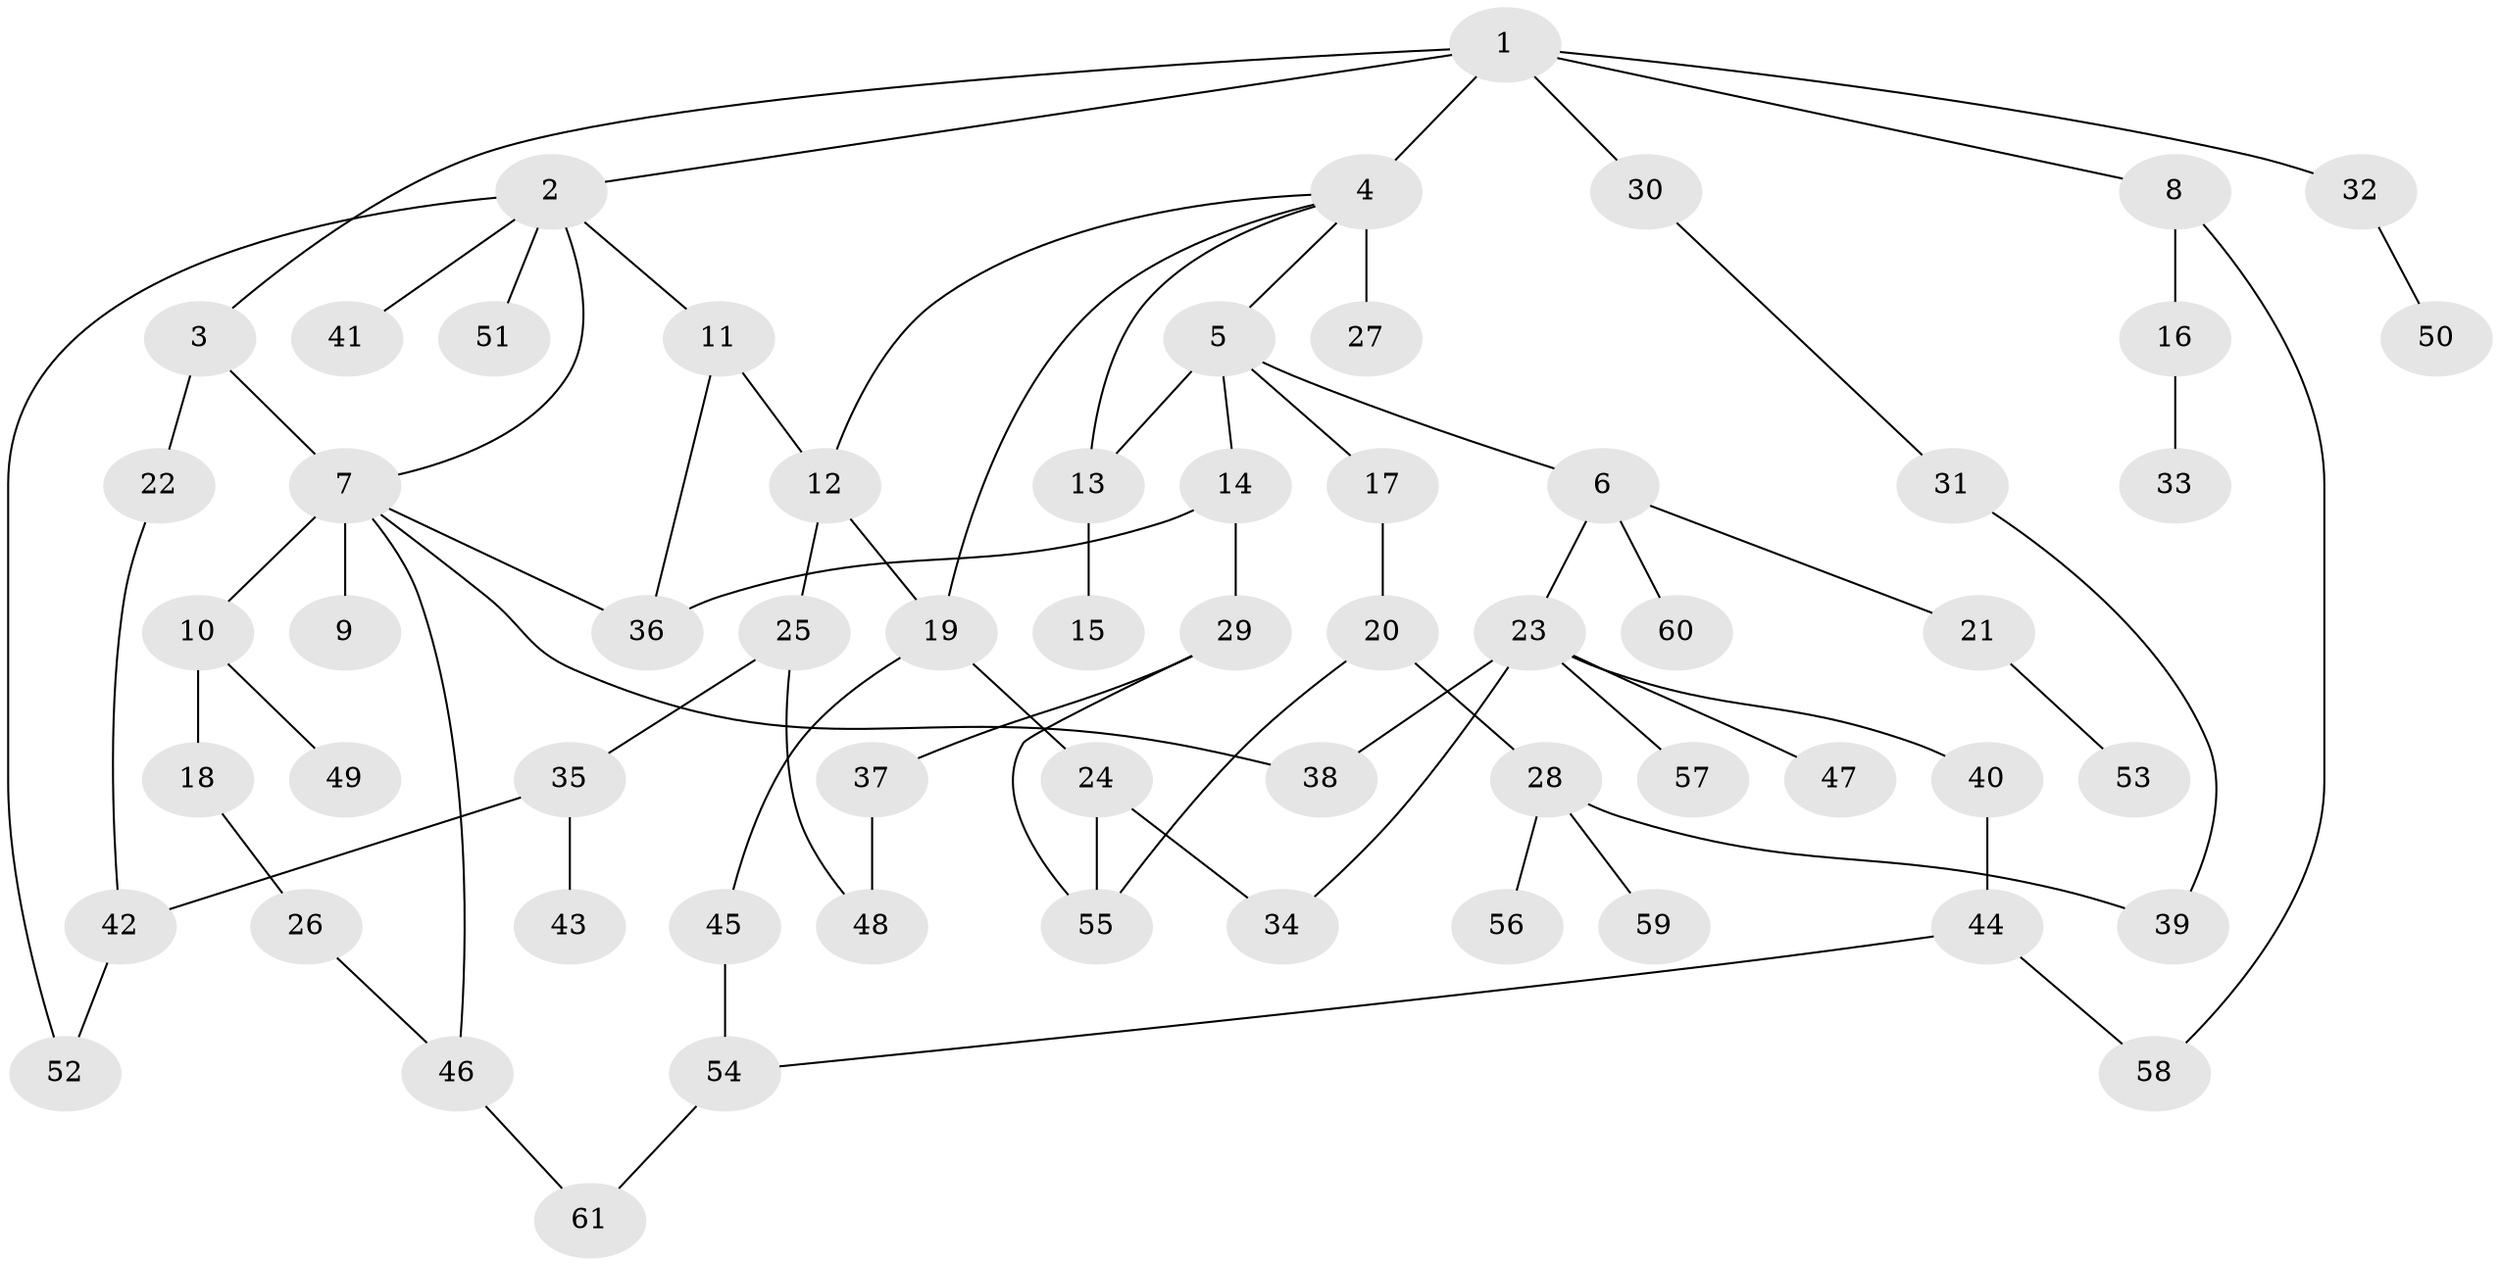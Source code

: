 // original degree distribution, {7: 0.0297029702970297, 4: 0.1188118811881188, 3: 0.15841584158415842, 5: 0.04950495049504951, 1: 0.33663366336633666, 2: 0.3069306930693069}
// Generated by graph-tools (version 1.1) at 2025/48/03/04/25 22:48:42]
// undirected, 61 vertices, 78 edges
graph export_dot {
  node [color=gray90,style=filled];
  1;
  2;
  3;
  4;
  5;
  6;
  7;
  8;
  9;
  10;
  11;
  12;
  13;
  14;
  15;
  16;
  17;
  18;
  19;
  20;
  21;
  22;
  23;
  24;
  25;
  26;
  27;
  28;
  29;
  30;
  31;
  32;
  33;
  34;
  35;
  36;
  37;
  38;
  39;
  40;
  41;
  42;
  43;
  44;
  45;
  46;
  47;
  48;
  49;
  50;
  51;
  52;
  53;
  54;
  55;
  56;
  57;
  58;
  59;
  60;
  61;
  1 -- 2 [weight=1.0];
  1 -- 3 [weight=1.0];
  1 -- 4 [weight=1.0];
  1 -- 8 [weight=1.0];
  1 -- 30 [weight=1.0];
  1 -- 32 [weight=1.0];
  2 -- 7 [weight=1.0];
  2 -- 11 [weight=1.0];
  2 -- 41 [weight=1.0];
  2 -- 51 [weight=1.0];
  2 -- 52 [weight=1.0];
  3 -- 7 [weight=1.0];
  3 -- 22 [weight=1.0];
  4 -- 5 [weight=1.0];
  4 -- 12 [weight=1.0];
  4 -- 13 [weight=1.0];
  4 -- 19 [weight=1.0];
  4 -- 27 [weight=4.0];
  5 -- 6 [weight=1.0];
  5 -- 13 [weight=1.0];
  5 -- 14 [weight=1.0];
  5 -- 17 [weight=1.0];
  6 -- 21 [weight=1.0];
  6 -- 23 [weight=1.0];
  6 -- 60 [weight=1.0];
  7 -- 9 [weight=4.0];
  7 -- 10 [weight=1.0];
  7 -- 36 [weight=1.0];
  7 -- 38 [weight=1.0];
  7 -- 46 [weight=1.0];
  8 -- 16 [weight=1.0];
  8 -- 58 [weight=1.0];
  10 -- 18 [weight=1.0];
  10 -- 49 [weight=1.0];
  11 -- 12 [weight=1.0];
  11 -- 36 [weight=1.0];
  12 -- 19 [weight=1.0];
  12 -- 25 [weight=1.0];
  13 -- 15 [weight=1.0];
  14 -- 29 [weight=1.0];
  14 -- 36 [weight=1.0];
  16 -- 33 [weight=1.0];
  17 -- 20 [weight=1.0];
  18 -- 26 [weight=1.0];
  19 -- 24 [weight=1.0];
  19 -- 45 [weight=1.0];
  20 -- 28 [weight=1.0];
  20 -- 55 [weight=1.0];
  21 -- 53 [weight=1.0];
  22 -- 42 [weight=1.0];
  23 -- 34 [weight=1.0];
  23 -- 38 [weight=3.0];
  23 -- 40 [weight=1.0];
  23 -- 47 [weight=1.0];
  23 -- 57 [weight=1.0];
  24 -- 34 [weight=1.0];
  24 -- 55 [weight=1.0];
  25 -- 35 [weight=1.0];
  25 -- 48 [weight=1.0];
  26 -- 46 [weight=1.0];
  28 -- 39 [weight=1.0];
  28 -- 56 [weight=1.0];
  28 -- 59 [weight=1.0];
  29 -- 37 [weight=1.0];
  29 -- 55 [weight=1.0];
  30 -- 31 [weight=1.0];
  31 -- 39 [weight=1.0];
  32 -- 50 [weight=1.0];
  35 -- 42 [weight=1.0];
  35 -- 43 [weight=1.0];
  37 -- 48 [weight=1.0];
  40 -- 44 [weight=1.0];
  42 -- 52 [weight=1.0];
  44 -- 54 [weight=1.0];
  44 -- 58 [weight=1.0];
  45 -- 54 [weight=1.0];
  46 -- 61 [weight=1.0];
  54 -- 61 [weight=1.0];
}
